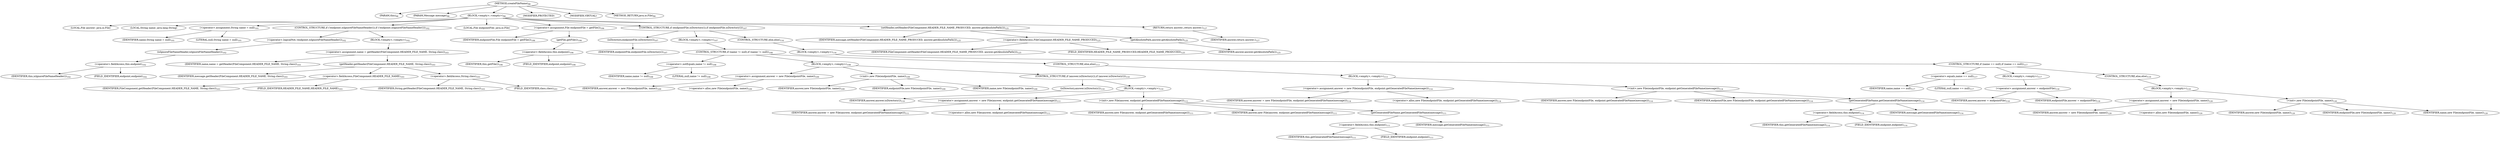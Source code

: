 digraph "createFileName" {  
"225" [label = <(METHOD,createFileName)<SUB>98</SUB>> ]
"226" [label = <(PARAM,this)<SUB>98</SUB>> ]
"227" [label = <(PARAM,Message message)<SUB>98</SUB>> ]
"228" [label = <(BLOCK,&lt;empty&gt;,&lt;empty&gt;)<SUB>98</SUB>> ]
"14" [label = <(LOCAL,File answer: java.io.File)> ]
"229" [label = <(LOCAL,String name: java.lang.String)> ]
"230" [label = <(&lt;operator&gt;.assignment,String name = null)<SUB>101</SUB>> ]
"231" [label = <(IDENTIFIER,name,String name = null)<SUB>101</SUB>> ]
"232" [label = <(LITERAL,null,String name = null)<SUB>101</SUB>> ]
"233" [label = <(CONTROL_STRUCTURE,if (!endpoint.isIgnoreFileNameHeader()),if (!endpoint.isIgnoreFileNameHeader()))<SUB>102</SUB>> ]
"234" [label = <(&lt;operator&gt;.logicalNot,!endpoint.isIgnoreFileNameHeader())<SUB>102</SUB>> ]
"235" [label = <(isIgnoreFileNameHeader,isIgnoreFileNameHeader())<SUB>102</SUB>> ]
"236" [label = <(&lt;operator&gt;.fieldAccess,this.endpoint)<SUB>102</SUB>> ]
"237" [label = <(IDENTIFIER,this,isIgnoreFileNameHeader())<SUB>102</SUB>> ]
"238" [label = <(FIELD_IDENTIFIER,endpoint,endpoint)<SUB>102</SUB>> ]
"239" [label = <(BLOCK,&lt;empty&gt;,&lt;empty&gt;)<SUB>102</SUB>> ]
"240" [label = <(&lt;operator&gt;.assignment,name = getHeader(FileComponent.HEADER_FILE_NAME, String.class))<SUB>103</SUB>> ]
"241" [label = <(IDENTIFIER,name,name = getHeader(FileComponent.HEADER_FILE_NAME, String.class))<SUB>103</SUB>> ]
"242" [label = <(getHeader,getHeader(FileComponent.HEADER_FILE_NAME, String.class))<SUB>103</SUB>> ]
"243" [label = <(IDENTIFIER,message,getHeader(FileComponent.HEADER_FILE_NAME, String.class))<SUB>103</SUB>> ]
"244" [label = <(&lt;operator&gt;.fieldAccess,FileComponent.HEADER_FILE_NAME)<SUB>103</SUB>> ]
"245" [label = <(IDENTIFIER,FileComponent,getHeader(FileComponent.HEADER_FILE_NAME, String.class))<SUB>103</SUB>> ]
"246" [label = <(FIELD_IDENTIFIER,HEADER_FILE_NAME,HEADER_FILE_NAME)<SUB>103</SUB>> ]
"247" [label = <(&lt;operator&gt;.fieldAccess,String.class)<SUB>103</SUB>> ]
"248" [label = <(IDENTIFIER,String,getHeader(FileComponent.HEADER_FILE_NAME, String.class))<SUB>103</SUB>> ]
"249" [label = <(FIELD_IDENTIFIER,class,class)<SUB>103</SUB>> ]
"250" [label = <(LOCAL,File endpointFile: java.io.File)> ]
"251" [label = <(&lt;operator&gt;.assignment,File endpointFile = getFile())<SUB>106</SUB>> ]
"252" [label = <(IDENTIFIER,endpointFile,File endpointFile = getFile())<SUB>106</SUB>> ]
"253" [label = <(getFile,getFile())<SUB>106</SUB>> ]
"254" [label = <(&lt;operator&gt;.fieldAccess,this.endpoint)<SUB>106</SUB>> ]
"255" [label = <(IDENTIFIER,this,getFile())<SUB>106</SUB>> ]
"256" [label = <(FIELD_IDENTIFIER,endpoint,endpoint)<SUB>106</SUB>> ]
"257" [label = <(CONTROL_STRUCTURE,if (endpointFile.isDirectory()),if (endpointFile.isDirectory()))<SUB>107</SUB>> ]
"258" [label = <(isDirectory,endpointFile.isDirectory())<SUB>107</SUB>> ]
"259" [label = <(IDENTIFIER,endpointFile,endpointFile.isDirectory())<SUB>107</SUB>> ]
"260" [label = <(BLOCK,&lt;empty&gt;,&lt;empty&gt;)<SUB>107</SUB>> ]
"261" [label = <(CONTROL_STRUCTURE,if (name != null),if (name != null))<SUB>108</SUB>> ]
"262" [label = <(&lt;operator&gt;.notEquals,name != null)<SUB>108</SUB>> ]
"263" [label = <(IDENTIFIER,name,name != null)<SUB>108</SUB>> ]
"264" [label = <(LITERAL,null,name != null)<SUB>108</SUB>> ]
"265" [label = <(BLOCK,&lt;empty&gt;,&lt;empty&gt;)<SUB>108</SUB>> ]
"266" [label = <(&lt;operator&gt;.assignment,answer = new File(endpointFile, name))<SUB>109</SUB>> ]
"267" [label = <(IDENTIFIER,answer,answer = new File(endpointFile, name))<SUB>109</SUB>> ]
"268" [label = <(&lt;operator&gt;.alloc,new File(endpointFile, name))<SUB>109</SUB>> ]
"269" [label = <(&lt;init&gt;,new File(endpointFile, name))<SUB>109</SUB>> ]
"13" [label = <(IDENTIFIER,answer,new File(endpointFile, name))<SUB>109</SUB>> ]
"270" [label = <(IDENTIFIER,endpointFile,new File(endpointFile, name))<SUB>109</SUB>> ]
"271" [label = <(IDENTIFIER,name,new File(endpointFile, name))<SUB>109</SUB>> ]
"272" [label = <(CONTROL_STRUCTURE,if (answer.isDirectory()),if (answer.isDirectory()))<SUB>110</SUB>> ]
"273" [label = <(isDirectory,answer.isDirectory())<SUB>110</SUB>> ]
"274" [label = <(IDENTIFIER,answer,answer.isDirectory())<SUB>110</SUB>> ]
"275" [label = <(BLOCK,&lt;empty&gt;,&lt;empty&gt;)<SUB>110</SUB>> ]
"276" [label = <(&lt;operator&gt;.assignment,answer = new File(answer, endpoint.getGeneratedFileName(message)))<SUB>111</SUB>> ]
"277" [label = <(IDENTIFIER,answer,answer = new File(answer, endpoint.getGeneratedFileName(message)))<SUB>111</SUB>> ]
"278" [label = <(&lt;operator&gt;.alloc,new File(answer, endpoint.getGeneratedFileName(message)))<SUB>111</SUB>> ]
"279" [label = <(&lt;init&gt;,new File(answer, endpoint.getGeneratedFileName(message)))<SUB>111</SUB>> ]
"15" [label = <(IDENTIFIER,answer,new File(answer, endpoint.getGeneratedFileName(message)))<SUB>111</SUB>> ]
"280" [label = <(IDENTIFIER,answer,new File(answer, endpoint.getGeneratedFileName(message)))<SUB>111</SUB>> ]
"281" [label = <(getGeneratedFileName,getGeneratedFileName(message))<SUB>111</SUB>> ]
"282" [label = <(&lt;operator&gt;.fieldAccess,this.endpoint)<SUB>111</SUB>> ]
"283" [label = <(IDENTIFIER,this,getGeneratedFileName(message))<SUB>111</SUB>> ]
"284" [label = <(FIELD_IDENTIFIER,endpoint,endpoint)<SUB>111</SUB>> ]
"285" [label = <(IDENTIFIER,message,getGeneratedFileName(message))<SUB>111</SUB>> ]
"286" [label = <(CONTROL_STRUCTURE,else,else)<SUB>113</SUB>> ]
"287" [label = <(BLOCK,&lt;empty&gt;,&lt;empty&gt;)<SUB>113</SUB>> ]
"288" [label = <(&lt;operator&gt;.assignment,answer = new File(endpointFile, endpoint.getGeneratedFileName(message)))<SUB>114</SUB>> ]
"289" [label = <(IDENTIFIER,answer,answer = new File(endpointFile, endpoint.getGeneratedFileName(message)))<SUB>114</SUB>> ]
"290" [label = <(&lt;operator&gt;.alloc,new File(endpointFile, endpoint.getGeneratedFileName(message)))<SUB>114</SUB>> ]
"291" [label = <(&lt;init&gt;,new File(endpointFile, endpoint.getGeneratedFileName(message)))<SUB>114</SUB>> ]
"16" [label = <(IDENTIFIER,answer,new File(endpointFile, endpoint.getGeneratedFileName(message)))<SUB>114</SUB>> ]
"292" [label = <(IDENTIFIER,endpointFile,new File(endpointFile, endpoint.getGeneratedFileName(message)))<SUB>114</SUB>> ]
"293" [label = <(getGeneratedFileName,getGeneratedFileName(message))<SUB>114</SUB>> ]
"294" [label = <(&lt;operator&gt;.fieldAccess,this.endpoint)<SUB>114</SUB>> ]
"295" [label = <(IDENTIFIER,this,getGeneratedFileName(message))<SUB>114</SUB>> ]
"296" [label = <(FIELD_IDENTIFIER,endpoint,endpoint)<SUB>114</SUB>> ]
"297" [label = <(IDENTIFIER,message,getGeneratedFileName(message))<SUB>114</SUB>> ]
"298" [label = <(CONTROL_STRUCTURE,else,else)<SUB>116</SUB>> ]
"299" [label = <(BLOCK,&lt;empty&gt;,&lt;empty&gt;)<SUB>116</SUB>> ]
"300" [label = <(CONTROL_STRUCTURE,if (name == null),if (name == null))<SUB>117</SUB>> ]
"301" [label = <(&lt;operator&gt;.equals,name == null)<SUB>117</SUB>> ]
"302" [label = <(IDENTIFIER,name,name == null)<SUB>117</SUB>> ]
"303" [label = <(LITERAL,null,name == null)<SUB>117</SUB>> ]
"304" [label = <(BLOCK,&lt;empty&gt;,&lt;empty&gt;)<SUB>117</SUB>> ]
"305" [label = <(&lt;operator&gt;.assignment,answer = endpointFile)<SUB>118</SUB>> ]
"306" [label = <(IDENTIFIER,answer,answer = endpointFile)<SUB>118</SUB>> ]
"307" [label = <(IDENTIFIER,endpointFile,answer = endpointFile)<SUB>118</SUB>> ]
"308" [label = <(CONTROL_STRUCTURE,else,else)<SUB>119</SUB>> ]
"309" [label = <(BLOCK,&lt;empty&gt;,&lt;empty&gt;)<SUB>119</SUB>> ]
"310" [label = <(&lt;operator&gt;.assignment,answer = new File(endpointFile, name))<SUB>120</SUB>> ]
"311" [label = <(IDENTIFIER,answer,answer = new File(endpointFile, name))<SUB>120</SUB>> ]
"312" [label = <(&lt;operator&gt;.alloc,new File(endpointFile, name))<SUB>120</SUB>> ]
"313" [label = <(&lt;init&gt;,new File(endpointFile, name))<SUB>120</SUB>> ]
"17" [label = <(IDENTIFIER,answer,new File(endpointFile, name))<SUB>120</SUB>> ]
"314" [label = <(IDENTIFIER,endpointFile,new File(endpointFile, name))<SUB>120</SUB>> ]
"315" [label = <(IDENTIFIER,name,new File(endpointFile, name))<SUB>120</SUB>> ]
"316" [label = <(setHeader,setHeader(FileComponent.HEADER_FILE_NAME_PRODUCED, answer.getAbsolutePath()))<SUB>125</SUB>> ]
"317" [label = <(IDENTIFIER,message,setHeader(FileComponent.HEADER_FILE_NAME_PRODUCED, answer.getAbsolutePath()))<SUB>125</SUB>> ]
"318" [label = <(&lt;operator&gt;.fieldAccess,FileComponent.HEADER_FILE_NAME_PRODUCED)<SUB>125</SUB>> ]
"319" [label = <(IDENTIFIER,FileComponent,setHeader(FileComponent.HEADER_FILE_NAME_PRODUCED, answer.getAbsolutePath()))<SUB>125</SUB>> ]
"320" [label = <(FIELD_IDENTIFIER,HEADER_FILE_NAME_PRODUCED,HEADER_FILE_NAME_PRODUCED)<SUB>125</SUB>> ]
"321" [label = <(getAbsolutePath,answer.getAbsolutePath())<SUB>125</SUB>> ]
"322" [label = <(IDENTIFIER,answer,answer.getAbsolutePath())<SUB>125</SUB>> ]
"323" [label = <(RETURN,return answer;,return answer;)<SUB>127</SUB>> ]
"324" [label = <(IDENTIFIER,answer,return answer;)<SUB>127</SUB>> ]
"325" [label = <(MODIFIER,PROTECTED)> ]
"326" [label = <(MODIFIER,VIRTUAL)> ]
"327" [label = <(METHOD_RETURN,java.io.File)<SUB>98</SUB>> ]
  "225" -> "226" 
  "225" -> "227" 
  "225" -> "228" 
  "225" -> "325" 
  "225" -> "326" 
  "225" -> "327" 
  "228" -> "14" 
  "228" -> "229" 
  "228" -> "230" 
  "228" -> "233" 
  "228" -> "250" 
  "228" -> "251" 
  "228" -> "257" 
  "228" -> "316" 
  "228" -> "323" 
  "230" -> "231" 
  "230" -> "232" 
  "233" -> "234" 
  "233" -> "239" 
  "234" -> "235" 
  "235" -> "236" 
  "236" -> "237" 
  "236" -> "238" 
  "239" -> "240" 
  "240" -> "241" 
  "240" -> "242" 
  "242" -> "243" 
  "242" -> "244" 
  "242" -> "247" 
  "244" -> "245" 
  "244" -> "246" 
  "247" -> "248" 
  "247" -> "249" 
  "251" -> "252" 
  "251" -> "253" 
  "253" -> "254" 
  "254" -> "255" 
  "254" -> "256" 
  "257" -> "258" 
  "257" -> "260" 
  "257" -> "298" 
  "258" -> "259" 
  "260" -> "261" 
  "261" -> "262" 
  "261" -> "265" 
  "261" -> "286" 
  "262" -> "263" 
  "262" -> "264" 
  "265" -> "266" 
  "265" -> "269" 
  "265" -> "272" 
  "266" -> "267" 
  "266" -> "268" 
  "269" -> "13" 
  "269" -> "270" 
  "269" -> "271" 
  "272" -> "273" 
  "272" -> "275" 
  "273" -> "274" 
  "275" -> "276" 
  "275" -> "279" 
  "276" -> "277" 
  "276" -> "278" 
  "279" -> "15" 
  "279" -> "280" 
  "279" -> "281" 
  "281" -> "282" 
  "281" -> "285" 
  "282" -> "283" 
  "282" -> "284" 
  "286" -> "287" 
  "287" -> "288" 
  "287" -> "291" 
  "288" -> "289" 
  "288" -> "290" 
  "291" -> "16" 
  "291" -> "292" 
  "291" -> "293" 
  "293" -> "294" 
  "293" -> "297" 
  "294" -> "295" 
  "294" -> "296" 
  "298" -> "299" 
  "299" -> "300" 
  "300" -> "301" 
  "300" -> "304" 
  "300" -> "308" 
  "301" -> "302" 
  "301" -> "303" 
  "304" -> "305" 
  "305" -> "306" 
  "305" -> "307" 
  "308" -> "309" 
  "309" -> "310" 
  "309" -> "313" 
  "310" -> "311" 
  "310" -> "312" 
  "313" -> "17" 
  "313" -> "314" 
  "313" -> "315" 
  "316" -> "317" 
  "316" -> "318" 
  "316" -> "321" 
  "318" -> "319" 
  "318" -> "320" 
  "321" -> "322" 
  "323" -> "324" 
}
